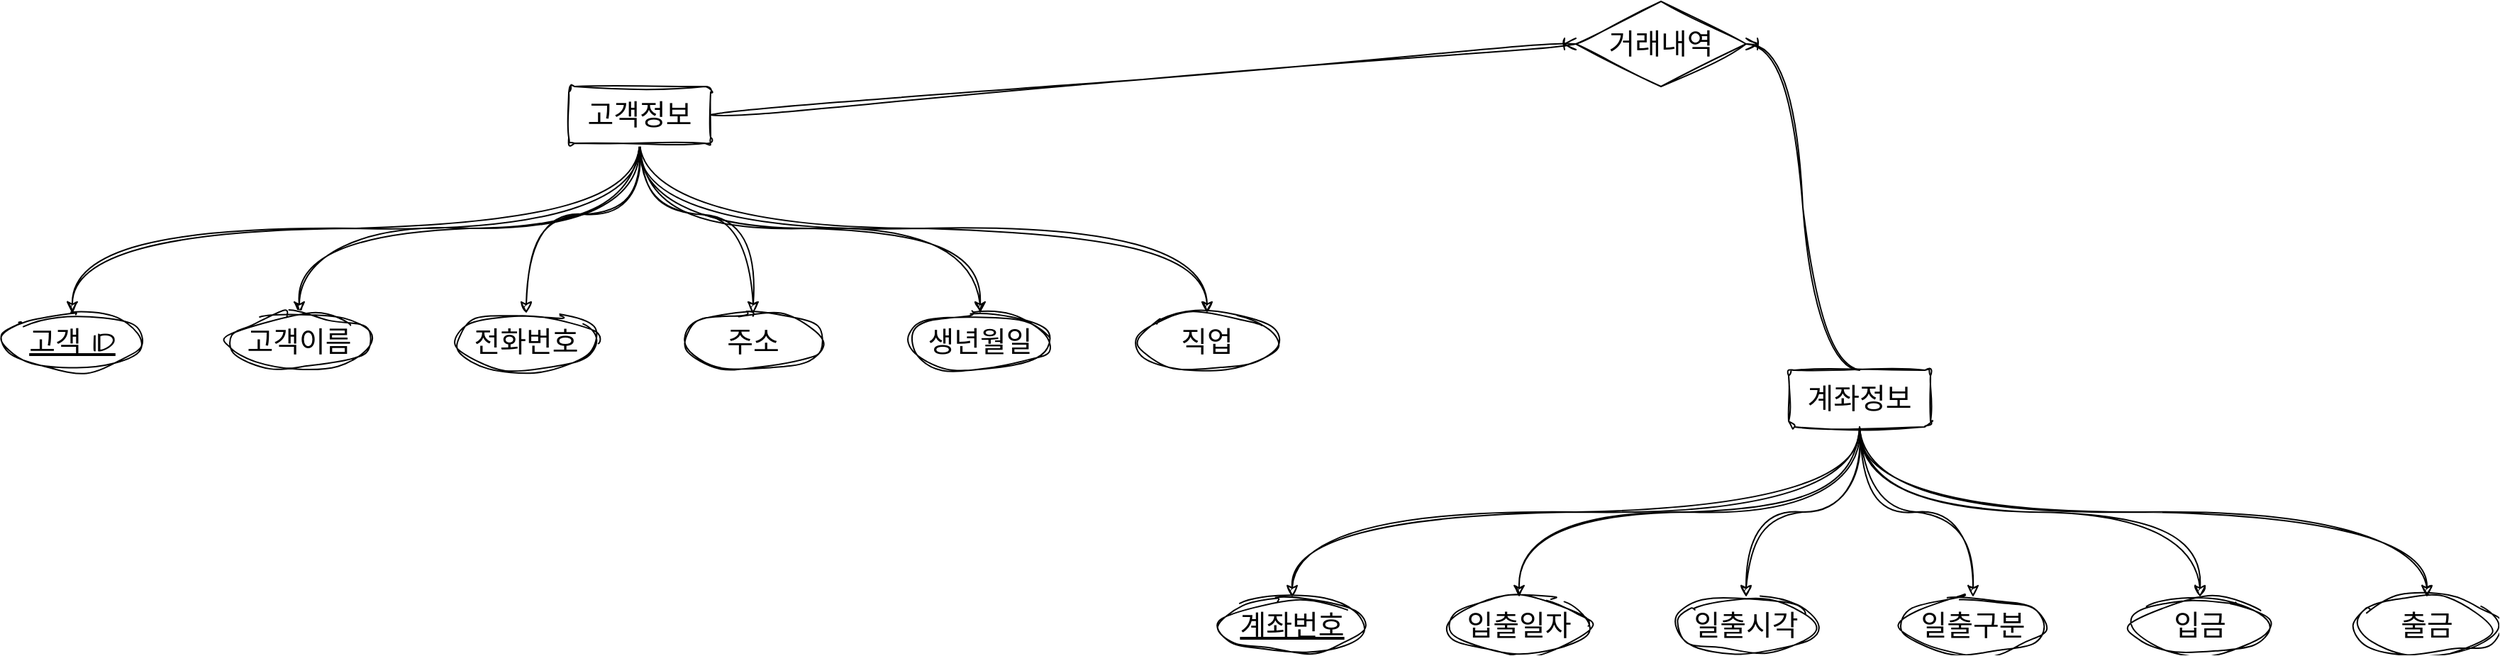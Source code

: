<mxfile version="21.3.2" type="device">
  <diagram name="페이지-1" id="LK5_8ixVtlsdOnIhLdK3">
    <mxGraphModel dx="1434" dy="756" grid="1" gridSize="10" guides="1" tooltips="1" connect="1" arrows="1" fold="1" page="1" pageScale="1" pageWidth="4681" pageHeight="3300" math="0" shadow="0">
      <root>
        <mxCell id="0" />
        <mxCell id="1" parent="0" />
        <mxCell id="2cnQM8XjwWEmRBShSDbc-14" style="edgeStyle=orthogonalEdgeStyle;sketch=1;hachureGap=4;jiggle=2;curveFitting=1;orthogonalLoop=1;jettySize=auto;html=1;entryX=0.5;entryY=0;entryDx=0;entryDy=0;fontFamily=Architects Daughter;fontSource=https%3A%2F%2Ffonts.googleapis.com%2Fcss%3Ffamily%3DArchitects%2BDaughter;fontSize=16;curved=1;exitX=0.5;exitY=1;exitDx=0;exitDy=0;" parent="1" source="2cnQM8XjwWEmRBShSDbc-4" target="2cnQM8XjwWEmRBShSDbc-5" edge="1">
          <mxGeometry relative="1" as="geometry" />
        </mxCell>
        <mxCell id="2cnQM8XjwWEmRBShSDbc-15" style="edgeStyle=orthogonalEdgeStyle;sketch=1;hachureGap=4;jiggle=2;curveFitting=1;orthogonalLoop=1;jettySize=auto;html=1;fontFamily=Architects Daughter;fontSource=https%3A%2F%2Ffonts.googleapis.com%2Fcss%3Ffamily%3DArchitects%2BDaughter;fontSize=16;curved=1;exitX=0.5;exitY=1;exitDx=0;exitDy=0;" parent="1" source="2cnQM8XjwWEmRBShSDbc-4" target="2cnQM8XjwWEmRBShSDbc-6" edge="1">
          <mxGeometry relative="1" as="geometry" />
        </mxCell>
        <mxCell id="2cnQM8XjwWEmRBShSDbc-16" style="edgeStyle=orthogonalEdgeStyle;sketch=1;hachureGap=4;jiggle=2;curveFitting=1;orthogonalLoop=1;jettySize=auto;html=1;entryX=0.5;entryY=0;entryDx=0;entryDy=0;fontFamily=Architects Daughter;fontSource=https%3A%2F%2Ffonts.googleapis.com%2Fcss%3Ffamily%3DArchitects%2BDaughter;fontSize=16;curved=1;exitX=0.5;exitY=1;exitDx=0;exitDy=0;" parent="1" source="2cnQM8XjwWEmRBShSDbc-4" target="2cnQM8XjwWEmRBShSDbc-7" edge="1">
          <mxGeometry relative="1" as="geometry">
            <Array as="points">
              <mxPoint x="810" y="430" />
              <mxPoint x="730" y="430" />
            </Array>
          </mxGeometry>
        </mxCell>
        <mxCell id="2cnQM8XjwWEmRBShSDbc-17" style="edgeStyle=orthogonalEdgeStyle;sketch=1;hachureGap=4;jiggle=2;curveFitting=1;orthogonalLoop=1;jettySize=auto;html=1;fontFamily=Architects Daughter;fontSource=https%3A%2F%2Ffonts.googleapis.com%2Fcss%3Ffamily%3DArchitects%2BDaughter;fontSize=16;curved=1;exitX=0.5;exitY=1;exitDx=0;exitDy=0;" parent="1" source="2cnQM8XjwWEmRBShSDbc-4" target="2cnQM8XjwWEmRBShSDbc-10" edge="1">
          <mxGeometry relative="1" as="geometry">
            <Array as="points">
              <mxPoint x="810" y="430" />
              <mxPoint x="890" y="430" />
            </Array>
          </mxGeometry>
        </mxCell>
        <mxCell id="2cnQM8XjwWEmRBShSDbc-18" style="edgeStyle=orthogonalEdgeStyle;sketch=1;hachureGap=4;jiggle=2;curveFitting=1;orthogonalLoop=1;jettySize=auto;html=1;fontFamily=Architects Daughter;fontSource=https%3A%2F%2Ffonts.googleapis.com%2Fcss%3Ffamily%3DArchitects%2BDaughter;fontSize=16;curved=1;exitX=0.5;exitY=1;exitDx=0;exitDy=0;" parent="1" source="2cnQM8XjwWEmRBShSDbc-4" target="2cnQM8XjwWEmRBShSDbc-9" edge="1">
          <mxGeometry relative="1" as="geometry" />
        </mxCell>
        <mxCell id="2cnQM8XjwWEmRBShSDbc-19" style="edgeStyle=orthogonalEdgeStyle;sketch=1;hachureGap=4;jiggle=2;curveFitting=1;orthogonalLoop=1;jettySize=auto;html=1;fontFamily=Architects Daughter;fontSource=https%3A%2F%2Ffonts.googleapis.com%2Fcss%3Ffamily%3DArchitects%2BDaughter;fontSize=16;curved=1;exitX=0.5;exitY=1;exitDx=0;exitDy=0;" parent="1" source="2cnQM8XjwWEmRBShSDbc-4" target="2cnQM8XjwWEmRBShSDbc-8" edge="1">
          <mxGeometry relative="1" as="geometry" />
        </mxCell>
        <mxCell id="2cnQM8XjwWEmRBShSDbc-4" value="고객정보" style="rounded=1;arcSize=10;whiteSpace=wrap;html=1;align=center;sketch=1;hachureGap=4;jiggle=2;curveFitting=1;fontFamily=Architects Daughter;fontSource=https%3A%2F%2Ffonts.googleapis.com%2Fcss%3Ffamily%3DArchitects%2BDaughter;fontSize=20;" parent="1" vertex="1">
          <mxGeometry x="760" y="340" width="100" height="40" as="geometry" />
        </mxCell>
        <mxCell id="2cnQM8XjwWEmRBShSDbc-5" value="고객 ID" style="ellipse;whiteSpace=wrap;html=1;align=center;fontStyle=4;sketch=1;hachureGap=4;jiggle=2;curveFitting=1;fontFamily=Architects Daughter;fontSource=https%3A%2F%2Ffonts.googleapis.com%2Fcss%3Ffamily%3DArchitects%2BDaughter;fontSize=20;" parent="1" vertex="1">
          <mxGeometry x="360" y="500" width="100" height="40" as="geometry" />
        </mxCell>
        <mxCell id="2cnQM8XjwWEmRBShSDbc-6" value="고객이름" style="ellipse;whiteSpace=wrap;html=1;align=center;sketch=1;hachureGap=4;jiggle=2;curveFitting=1;fontFamily=Architects Daughter;fontSource=https%3A%2F%2Ffonts.googleapis.com%2Fcss%3Ffamily%3DArchitects%2BDaughter;fontSize=20;" parent="1" vertex="1">
          <mxGeometry x="520" y="500" width="100" height="40" as="geometry" />
        </mxCell>
        <mxCell id="2cnQM8XjwWEmRBShSDbc-7" value="전화번호" style="ellipse;whiteSpace=wrap;html=1;align=center;sketch=1;hachureGap=4;jiggle=2;curveFitting=1;fontFamily=Architects Daughter;fontSource=https%3A%2F%2Ffonts.googleapis.com%2Fcss%3Ffamily%3DArchitects%2BDaughter;fontSize=20;" parent="1" vertex="1">
          <mxGeometry x="680" y="500" width="100" height="40" as="geometry" />
        </mxCell>
        <mxCell id="2cnQM8XjwWEmRBShSDbc-8" value="직업" style="ellipse;whiteSpace=wrap;html=1;align=center;sketch=1;hachureGap=4;jiggle=2;curveFitting=1;fontFamily=Architects Daughter;fontSource=https%3A%2F%2Ffonts.googleapis.com%2Fcss%3Ffamily%3DArchitects%2BDaughter;fontSize=20;" parent="1" vertex="1">
          <mxGeometry x="1160" y="500" width="100" height="40" as="geometry" />
        </mxCell>
        <mxCell id="2cnQM8XjwWEmRBShSDbc-9" value="생년월일" style="ellipse;whiteSpace=wrap;html=1;align=center;sketch=1;hachureGap=4;jiggle=2;curveFitting=1;fontFamily=Architects Daughter;fontSource=https%3A%2F%2Ffonts.googleapis.com%2Fcss%3Ffamily%3DArchitects%2BDaughter;fontSize=20;" parent="1" vertex="1">
          <mxGeometry x="1000" y="500" width="100" height="40" as="geometry" />
        </mxCell>
        <mxCell id="2cnQM8XjwWEmRBShSDbc-10" value="주소" style="ellipse;whiteSpace=wrap;html=1;align=center;sketch=1;hachureGap=4;jiggle=2;curveFitting=1;fontFamily=Architects Daughter;fontSource=https%3A%2F%2Ffonts.googleapis.com%2Fcss%3Ffamily%3DArchitects%2BDaughter;fontSize=20;" parent="1" vertex="1">
          <mxGeometry x="840" y="500" width="100" height="40" as="geometry" />
        </mxCell>
        <mxCell id="2cnQM8XjwWEmRBShSDbc-21" value="계좌번호" style="ellipse;whiteSpace=wrap;html=1;align=center;fontStyle=4;sketch=1;hachureGap=4;jiggle=2;curveFitting=1;fontFamily=Architects Daughter;fontSource=https%3A%2F%2Ffonts.googleapis.com%2Fcss%3Ffamily%3DArchitects%2BDaughter;fontSize=20;" parent="1" vertex="1">
          <mxGeometry x="1220" y="700" width="100" height="40" as="geometry" />
        </mxCell>
        <mxCell id="2cnQM8XjwWEmRBShSDbc-22" value="입출일자" style="ellipse;whiteSpace=wrap;html=1;align=center;sketch=1;hachureGap=4;jiggle=2;curveFitting=1;fontFamily=Architects Daughter;fontSource=https%3A%2F%2Ffonts.googleapis.com%2Fcss%3Ffamily%3DArchitects%2BDaughter;fontSize=20;" parent="1" vertex="1">
          <mxGeometry x="1380" y="700" width="100" height="40" as="geometry" />
        </mxCell>
        <mxCell id="2cnQM8XjwWEmRBShSDbc-23" value="일출시각" style="ellipse;whiteSpace=wrap;html=1;align=center;sketch=1;hachureGap=4;jiggle=2;curveFitting=1;fontFamily=Architects Daughter;fontSource=https%3A%2F%2Ffonts.googleapis.com%2Fcss%3Ffamily%3DArchitects%2BDaughter;fontSize=20;" parent="1" vertex="1">
          <mxGeometry x="1540" y="700" width="100" height="40" as="geometry" />
        </mxCell>
        <mxCell id="2cnQM8XjwWEmRBShSDbc-24" value="일출구분" style="ellipse;whiteSpace=wrap;html=1;align=center;sketch=1;hachureGap=4;jiggle=2;curveFitting=1;fontFamily=Architects Daughter;fontSource=https%3A%2F%2Ffonts.googleapis.com%2Fcss%3Ffamily%3DArchitects%2BDaughter;fontSize=20;" parent="1" vertex="1">
          <mxGeometry x="1700" y="700" width="100" height="40" as="geometry" />
        </mxCell>
        <mxCell id="2cnQM8XjwWEmRBShSDbc-25" value="입금" style="ellipse;whiteSpace=wrap;html=1;align=center;sketch=1;hachureGap=4;jiggle=2;curveFitting=1;fontFamily=Architects Daughter;fontSource=https%3A%2F%2Ffonts.googleapis.com%2Fcss%3Ffamily%3DArchitects%2BDaughter;fontSize=20;" parent="1" vertex="1">
          <mxGeometry x="1860" y="700" width="100" height="40" as="geometry" />
        </mxCell>
        <mxCell id="Vtf_KS2IX5dsUqiCpwQw-1" value="출금" style="ellipse;whiteSpace=wrap;html=1;align=center;sketch=1;hachureGap=4;jiggle=2;curveFitting=1;fontFamily=Architects Daughter;fontSource=https%3A%2F%2Ffonts.googleapis.com%2Fcss%3Ffamily%3DArchitects%2BDaughter;fontSize=20;" vertex="1" parent="1">
          <mxGeometry x="2020" y="700" width="100" height="40" as="geometry" />
        </mxCell>
        <mxCell id="Vtf_KS2IX5dsUqiCpwQw-3" style="edgeStyle=orthogonalEdgeStyle;sketch=1;hachureGap=4;jiggle=2;curveFitting=1;orthogonalLoop=1;jettySize=auto;html=1;fontFamily=Architects Daughter;fontSource=https%3A%2F%2Ffonts.googleapis.com%2Fcss%3Ffamily%3DArchitects%2BDaughter;fontSize=16;exitX=0.5;exitY=1;exitDx=0;exitDy=0;curved=1;" edge="1" parent="1" source="Vtf_KS2IX5dsUqiCpwQw-2" target="2cnQM8XjwWEmRBShSDbc-21">
          <mxGeometry relative="1" as="geometry" />
        </mxCell>
        <mxCell id="Vtf_KS2IX5dsUqiCpwQw-5" style="edgeStyle=orthogonalEdgeStyle;sketch=1;hachureGap=4;jiggle=2;curveFitting=1;orthogonalLoop=1;jettySize=auto;html=1;fontFamily=Architects Daughter;fontSource=https%3A%2F%2Ffonts.googleapis.com%2Fcss%3Ffamily%3DArchitects%2BDaughter;fontSize=16;curved=1;" edge="1" parent="1" source="Vtf_KS2IX5dsUqiCpwQw-2" target="2cnQM8XjwWEmRBShSDbc-23">
          <mxGeometry relative="1" as="geometry" />
        </mxCell>
        <mxCell id="Vtf_KS2IX5dsUqiCpwQw-6" style="edgeStyle=orthogonalEdgeStyle;sketch=1;hachureGap=4;jiggle=2;curveFitting=1;orthogonalLoop=1;jettySize=auto;html=1;fontFamily=Architects Daughter;fontSource=https%3A%2F%2Ffonts.googleapis.com%2Fcss%3Ffamily%3DArchitects%2BDaughter;fontSize=16;curved=1;" edge="1" parent="1" source="Vtf_KS2IX5dsUqiCpwQw-2" target="2cnQM8XjwWEmRBShSDbc-24">
          <mxGeometry relative="1" as="geometry" />
        </mxCell>
        <mxCell id="Vtf_KS2IX5dsUqiCpwQw-7" style="edgeStyle=orthogonalEdgeStyle;sketch=1;hachureGap=4;jiggle=2;curveFitting=1;orthogonalLoop=1;jettySize=auto;html=1;fontFamily=Architects Daughter;fontSource=https%3A%2F%2Ffonts.googleapis.com%2Fcss%3Ffamily%3DArchitects%2BDaughter;fontSize=16;exitX=0.5;exitY=1;exitDx=0;exitDy=0;curved=1;" edge="1" parent="1" source="Vtf_KS2IX5dsUqiCpwQw-2" target="2cnQM8XjwWEmRBShSDbc-25">
          <mxGeometry relative="1" as="geometry" />
        </mxCell>
        <mxCell id="Vtf_KS2IX5dsUqiCpwQw-8" style="edgeStyle=orthogonalEdgeStyle;sketch=1;hachureGap=4;jiggle=2;curveFitting=1;orthogonalLoop=1;jettySize=auto;html=1;fontFamily=Architects Daughter;fontSource=https%3A%2F%2Ffonts.googleapis.com%2Fcss%3Ffamily%3DArchitects%2BDaughter;fontSize=16;exitX=0.5;exitY=1;exitDx=0;exitDy=0;curved=1;" edge="1" parent="1" source="Vtf_KS2IX5dsUqiCpwQw-2" target="Vtf_KS2IX5dsUqiCpwQw-1">
          <mxGeometry relative="1" as="geometry" />
        </mxCell>
        <mxCell id="Vtf_KS2IX5dsUqiCpwQw-2" value="계좌정보" style="rounded=1;arcSize=10;whiteSpace=wrap;html=1;align=center;sketch=1;hachureGap=4;jiggle=2;curveFitting=1;fontFamily=Architects Daughter;fontSource=https%3A%2F%2Ffonts.googleapis.com%2Fcss%3Ffamily%3DArchitects%2BDaughter;fontSize=20;" vertex="1" parent="1">
          <mxGeometry x="1620" y="540" width="100" height="40" as="geometry" />
        </mxCell>
        <mxCell id="Vtf_KS2IX5dsUqiCpwQw-4" style="edgeStyle=orthogonalEdgeStyle;sketch=1;hachureGap=4;jiggle=2;curveFitting=1;orthogonalLoop=1;jettySize=auto;html=1;exitX=0.5;exitY=1;exitDx=0;exitDy=0;fontFamily=Architects Daughter;fontSource=https%3A%2F%2Ffonts.googleapis.com%2Fcss%3Ffamily%3DArchitects%2BDaughter;fontSize=16;entryX=0.5;entryY=0;entryDx=0;entryDy=0;curved=1;" edge="1" parent="1" source="Vtf_KS2IX5dsUqiCpwQw-2" target="2cnQM8XjwWEmRBShSDbc-22">
          <mxGeometry relative="1" as="geometry" />
        </mxCell>
        <mxCell id="Vtf_KS2IX5dsUqiCpwQw-9" value="거래내역&lt;br&gt;" style="shape=rhombus;perimeter=rhombusPerimeter;whiteSpace=wrap;html=1;align=center;sketch=1;hachureGap=4;jiggle=2;curveFitting=1;fontFamily=Architects Daughter;fontSource=https%3A%2F%2Ffonts.googleapis.com%2Fcss%3Ffamily%3DArchitects%2BDaughter;fontSize=20;" vertex="1" parent="1">
          <mxGeometry x="1470" y="280" width="120" height="60" as="geometry" />
        </mxCell>
        <mxCell id="Vtf_KS2IX5dsUqiCpwQw-11" value="" style="edgeStyle=entityRelationEdgeStyle;fontSize=12;html=1;endArrow=ERoneToMany;sketch=1;hachureGap=4;jiggle=2;curveFitting=1;fontFamily=Architects Daughter;fontSource=https%3A%2F%2Ffonts.googleapis.com%2Fcss%3Ffamily%3DArchitects%2BDaughter;entryX=0;entryY=0.5;entryDx=0;entryDy=0;curved=1;" edge="1" parent="1" source="2cnQM8XjwWEmRBShSDbc-4" target="Vtf_KS2IX5dsUqiCpwQw-9">
          <mxGeometry width="100" height="100" relative="1" as="geometry">
            <mxPoint x="1380" y="400" as="sourcePoint" />
            <mxPoint x="1480" y="300" as="targetPoint" />
          </mxGeometry>
        </mxCell>
        <mxCell id="Vtf_KS2IX5dsUqiCpwQw-12" value="" style="edgeStyle=entityRelationEdgeStyle;fontSize=12;html=1;endArrow=ERoneToMany;sketch=1;hachureGap=4;jiggle=2;curveFitting=1;fontFamily=Architects Daughter;fontSource=https%3A%2F%2Ffonts.googleapis.com%2Fcss%3Ffamily%3DArchitects%2BDaughter;exitX=0.5;exitY=0;exitDx=0;exitDy=0;entryX=1;entryY=0.5;entryDx=0;entryDy=0;curved=1;" edge="1" parent="1" source="Vtf_KS2IX5dsUqiCpwQw-2" target="Vtf_KS2IX5dsUqiCpwQw-9">
          <mxGeometry width="100" height="100" relative="1" as="geometry">
            <mxPoint x="1380" y="400" as="sourcePoint" />
            <mxPoint x="1480" y="300" as="targetPoint" />
          </mxGeometry>
        </mxCell>
      </root>
    </mxGraphModel>
  </diagram>
</mxfile>
